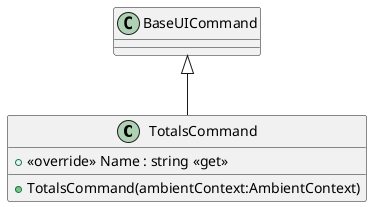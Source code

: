@startuml
class TotalsCommand {
    + TotalsCommand(ambientContext:AmbientContext)
    + <<override>> Name : string <<get>>
}
BaseUICommand <|-- TotalsCommand
@enduml
